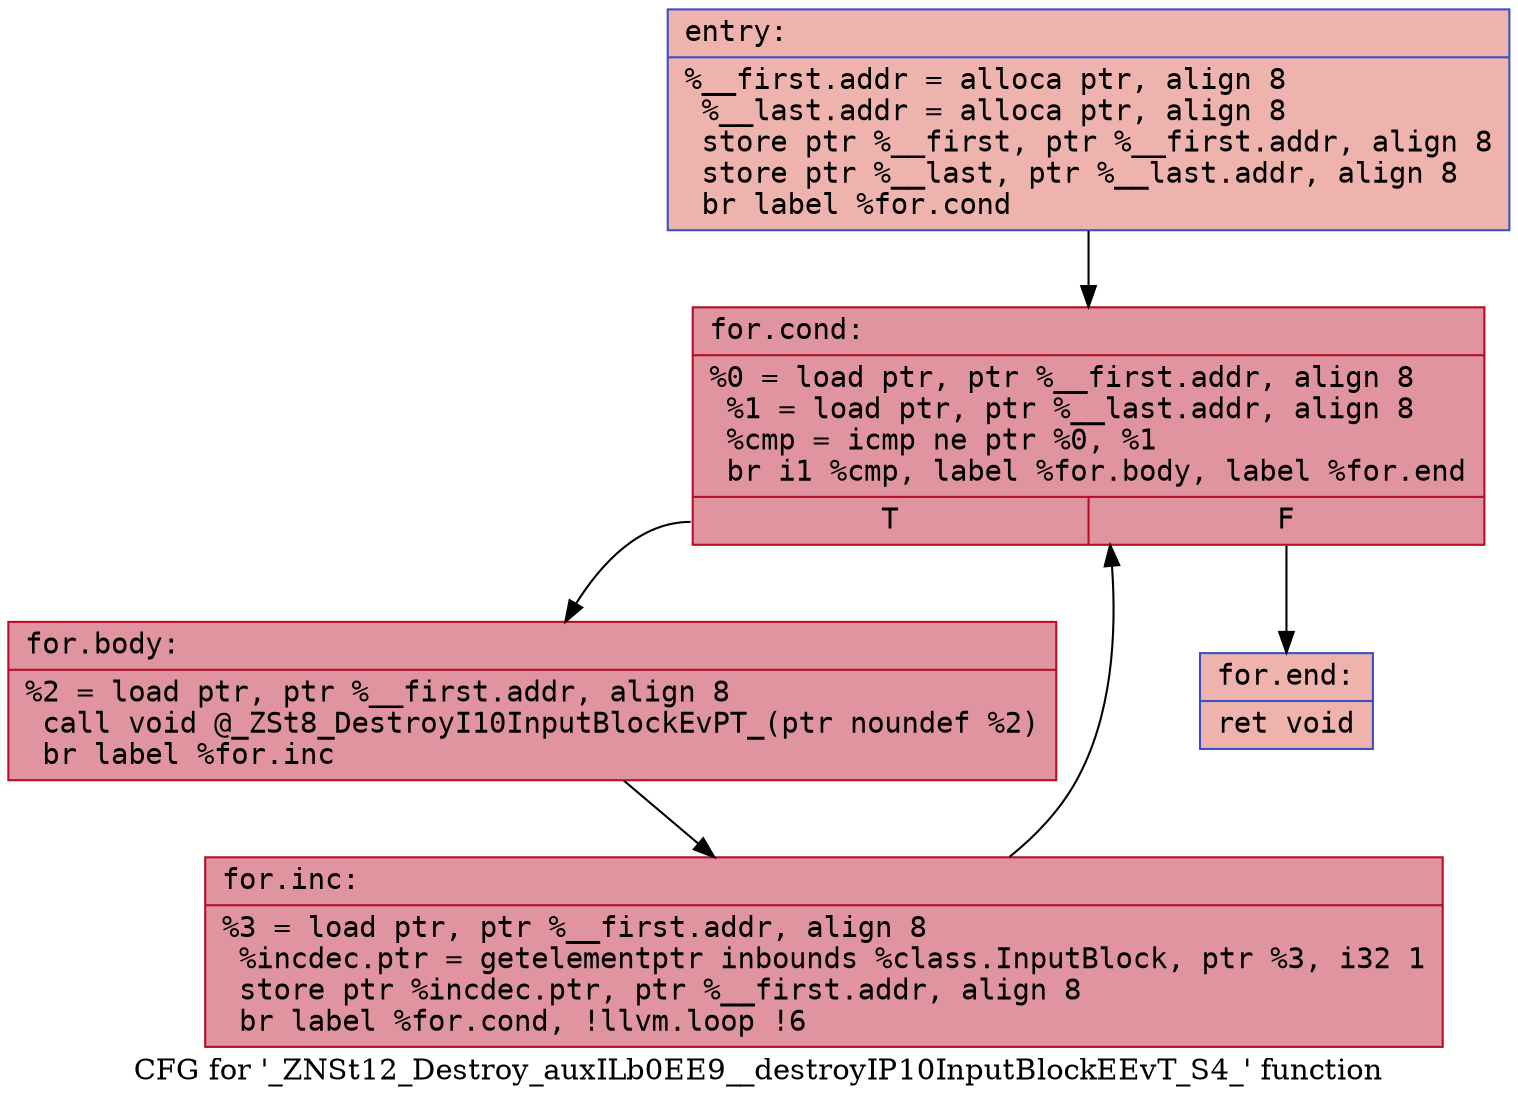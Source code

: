 digraph "CFG for '_ZNSt12_Destroy_auxILb0EE9__destroyIP10InputBlockEEvT_S4_' function" {
	label="CFG for '_ZNSt12_Destroy_auxILb0EE9__destroyIP10InputBlockEEvT_S4_' function";

	Node0x562c4e64aaa0 [shape=record,color="#3d50c3ff", style=filled, fillcolor="#d6524470" fontname="Courier",label="{entry:\l|  %__first.addr = alloca ptr, align 8\l  %__last.addr = alloca ptr, align 8\l  store ptr %__first, ptr %__first.addr, align 8\l  store ptr %__last, ptr %__last.addr, align 8\l  br label %for.cond\l}"];
	Node0x562c4e64aaa0 -> Node0x562c4e64aaf0[tooltip="entry -> for.cond\nProbability 100.00%" ];
	Node0x562c4e64aaf0 [shape=record,color="#b70d28ff", style=filled, fillcolor="#b70d2870" fontname="Courier",label="{for.cond:\l|  %0 = load ptr, ptr %__first.addr, align 8\l  %1 = load ptr, ptr %__last.addr, align 8\l  %cmp = icmp ne ptr %0, %1\l  br i1 %cmp, label %for.body, label %for.end\l|{<s0>T|<s1>F}}"];
	Node0x562c4e64aaf0:s0 -> Node0x562c4e64b190[tooltip="for.cond -> for.body\nProbability 96.88%" ];
	Node0x562c4e64aaf0:s1 -> Node0x562c4e64b210[tooltip="for.cond -> for.end\nProbability 3.12%" ];
	Node0x562c4e64b190 [shape=record,color="#b70d28ff", style=filled, fillcolor="#b70d2870" fontname="Courier",label="{for.body:\l|  %2 = load ptr, ptr %__first.addr, align 8\l  call void @_ZSt8_DestroyI10InputBlockEvPT_(ptr noundef %2)\l  br label %for.inc\l}"];
	Node0x562c4e64b190 -> Node0x562c4e64b4f0[tooltip="for.body -> for.inc\nProbability 100.00%" ];
	Node0x562c4e64b4f0 [shape=record,color="#b70d28ff", style=filled, fillcolor="#b70d2870" fontname="Courier",label="{for.inc:\l|  %3 = load ptr, ptr %__first.addr, align 8\l  %incdec.ptr = getelementptr inbounds %class.InputBlock, ptr %3, i32 1\l  store ptr %incdec.ptr, ptr %__first.addr, align 8\l  br label %for.cond, !llvm.loop !6\l}"];
	Node0x562c4e64b4f0 -> Node0x562c4e64aaf0[tooltip="for.inc -> for.cond\nProbability 100.00%" ];
	Node0x562c4e64b210 [shape=record,color="#3d50c3ff", style=filled, fillcolor="#d6524470" fontname="Courier",label="{for.end:\l|  ret void\l}"];
}
